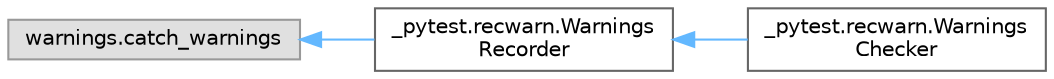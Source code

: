 digraph "Graphical Class Hierarchy"
{
 // LATEX_PDF_SIZE
  bgcolor="transparent";
  edge [fontname=Helvetica,fontsize=10,labelfontname=Helvetica,labelfontsize=10];
  node [fontname=Helvetica,fontsize=10,shape=box,height=0.2,width=0.4];
  rankdir="LR";
  Node0 [id="Node000000",label="warnings.catch_warnings",height=0.2,width=0.4,color="grey60", fillcolor="#E0E0E0", style="filled",tooltip=" "];
  Node0 -> Node1 [id="edge4381_Node000000_Node000001",dir="back",color="steelblue1",style="solid",tooltip=" "];
  Node1 [id="Node000001",label="_pytest.recwarn.Warnings\lRecorder",height=0.2,width=0.4,color="grey40", fillcolor="white", style="filled",URL="$class__pytest_1_1recwarn_1_1_warnings_recorder.html",tooltip=" "];
  Node1 -> Node2 [id="edge4382_Node000001_Node000002",dir="back",color="steelblue1",style="solid",tooltip=" "];
  Node2 [id="Node000002",label="_pytest.recwarn.Warnings\lChecker",height=0.2,width=0.4,color="grey40", fillcolor="white", style="filled",URL="$class__pytest_1_1recwarn_1_1_warnings_checker.html",tooltip=" "];
}
